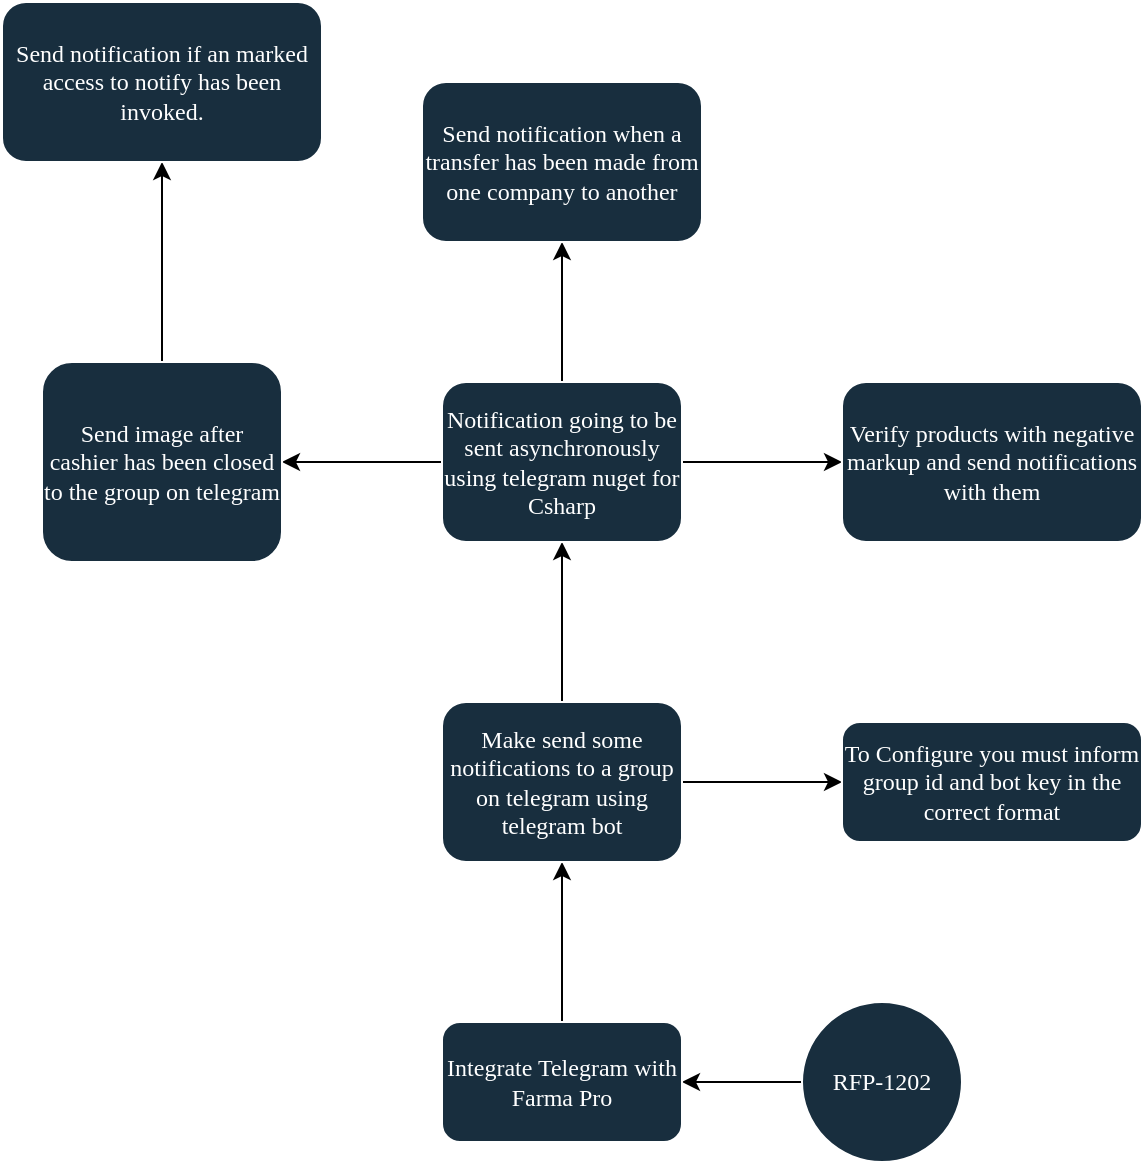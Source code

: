 <mxfile version="22.1.16" type="github">
  <diagram name="Page-1" id="A7RNzn8fNVi4PgFjqo7G">
    <mxGraphModel dx="2514" dy="2056" grid="1" gridSize="10" guides="1" tooltips="1" connect="1" arrows="1" fold="1" page="1" pageScale="1" pageWidth="827" pageHeight="1169" math="0" shadow="0">
      <root>
        <mxCell id="0" />
        <mxCell id="1" parent="0" />
        <mxCell id="i7M1LDhsw4PaGlDumobP-7" value="" style="edgeStyle=orthogonalEdgeStyle;rounded=0;orthogonalLoop=1;jettySize=auto;html=1;" edge="1" parent="1" source="i7M1LDhsw4PaGlDumobP-1" target="i7M1LDhsw4PaGlDumobP-6">
          <mxGeometry relative="1" as="geometry" />
        </mxCell>
        <mxCell id="i7M1LDhsw4PaGlDumobP-1" value="&lt;div&gt;&lt;font&gt;RFP-1202&lt;/font&gt;&lt;/div&gt;" style="ellipse;whiteSpace=wrap;html=1;aspect=fixed;fillColor=#182E3E;strokeColor=#FFFFFF;fontFamily=Lucida Console;labelBackgroundColor=none;fontColor=#FFFFFF;rounded=1;" vertex="1" parent="1">
          <mxGeometry x="370" y="350" width="80" height="80" as="geometry" />
        </mxCell>
        <mxCell id="i7M1LDhsw4PaGlDumobP-9" value="" style="edgeStyle=orthogonalEdgeStyle;rounded=0;orthogonalLoop=1;jettySize=auto;html=1;" edge="1" parent="1" source="i7M1LDhsw4PaGlDumobP-6" target="i7M1LDhsw4PaGlDumobP-8">
          <mxGeometry relative="1" as="geometry" />
        </mxCell>
        <mxCell id="i7M1LDhsw4PaGlDumobP-6" value="Integrate Telegram with Farma Pro" style="whiteSpace=wrap;html=1;fontFamily=Lucida Console;fillColor=#182E3E;strokeColor=#FFFFFF;fontColor=#FFFFFF;labelBackgroundColor=none;rounded=1;" vertex="1" parent="1">
          <mxGeometry x="190" y="360" width="120" height="60" as="geometry" />
        </mxCell>
        <mxCell id="i7M1LDhsw4PaGlDumobP-11" value="" style="edgeStyle=orthogonalEdgeStyle;rounded=0;orthogonalLoop=1;jettySize=auto;html=1;" edge="1" parent="1" source="i7M1LDhsw4PaGlDumobP-8" target="i7M1LDhsw4PaGlDumobP-10">
          <mxGeometry relative="1" as="geometry" />
        </mxCell>
        <mxCell id="i7M1LDhsw4PaGlDumobP-15" value="" style="edgeStyle=orthogonalEdgeStyle;rounded=0;orthogonalLoop=1;jettySize=auto;html=1;" edge="1" parent="1" source="i7M1LDhsw4PaGlDumobP-8" target="i7M1LDhsw4PaGlDumobP-14">
          <mxGeometry relative="1" as="geometry" />
        </mxCell>
        <mxCell id="i7M1LDhsw4PaGlDumobP-8" value="Make send some notifications to a group on telegram using telegram bot" style="whiteSpace=wrap;html=1;fontFamily=Lucida Console;fillColor=#182E3E;strokeColor=#FFFFFF;fontColor=#FFFFFF;labelBackgroundColor=none;rounded=1;" vertex="1" parent="1">
          <mxGeometry x="190" y="200" width="120" height="80" as="geometry" />
        </mxCell>
        <mxCell id="i7M1LDhsw4PaGlDumobP-10" value="To Configure you must inform group id and bot key in the correct format" style="whiteSpace=wrap;html=1;fontFamily=Lucida Console;fillColor=#182E3E;strokeColor=#FFFFFF;fontColor=#FFFFFF;labelBackgroundColor=none;rounded=1;" vertex="1" parent="1">
          <mxGeometry x="390" y="210" width="150" height="60" as="geometry" />
        </mxCell>
        <mxCell id="i7M1LDhsw4PaGlDumobP-17" value="" style="edgeStyle=orthogonalEdgeStyle;rounded=0;orthogonalLoop=1;jettySize=auto;html=1;" edge="1" parent="1" source="i7M1LDhsw4PaGlDumobP-14" target="i7M1LDhsw4PaGlDumobP-16">
          <mxGeometry relative="1" as="geometry" />
        </mxCell>
        <mxCell id="i7M1LDhsw4PaGlDumobP-19" value="" style="edgeStyle=orthogonalEdgeStyle;rounded=0;orthogonalLoop=1;jettySize=auto;html=1;" edge="1" parent="1" source="i7M1LDhsw4PaGlDumobP-14" target="i7M1LDhsw4PaGlDumobP-18">
          <mxGeometry relative="1" as="geometry" />
        </mxCell>
        <mxCell id="i7M1LDhsw4PaGlDumobP-21" value="" style="edgeStyle=orthogonalEdgeStyle;rounded=0;orthogonalLoop=1;jettySize=auto;html=1;" edge="1" parent="1" source="i7M1LDhsw4PaGlDumobP-14" target="i7M1LDhsw4PaGlDumobP-20">
          <mxGeometry relative="1" as="geometry" />
        </mxCell>
        <mxCell id="i7M1LDhsw4PaGlDumobP-14" value="Notification going to be sent asynchronously using telegram nuget for Csharp" style="whiteSpace=wrap;html=1;fontFamily=Lucida Console;fillColor=#182E3E;strokeColor=#FFFFFF;fontColor=#FFFFFF;labelBackgroundColor=none;rounded=1;" vertex="1" parent="1">
          <mxGeometry x="190" y="40" width="120" height="80" as="geometry" />
        </mxCell>
        <mxCell id="i7M1LDhsw4PaGlDumobP-23" value="" style="edgeStyle=orthogonalEdgeStyle;rounded=0;orthogonalLoop=1;jettySize=auto;html=1;" edge="1" parent="1" source="i7M1LDhsw4PaGlDumobP-16" target="i7M1LDhsw4PaGlDumobP-22">
          <mxGeometry relative="1" as="geometry" />
        </mxCell>
        <mxCell id="i7M1LDhsw4PaGlDumobP-16" value="Send image after cashier has been closed to the group on telegram " style="whiteSpace=wrap;html=1;fontFamily=Lucida Console;fillColor=#182E3E;strokeColor=#FFFFFF;fontColor=#FFFFFF;labelBackgroundColor=none;rounded=1;" vertex="1" parent="1">
          <mxGeometry x="-10" y="30" width="120" height="100" as="geometry" />
        </mxCell>
        <mxCell id="i7M1LDhsw4PaGlDumobP-18" value="Send notification when a transfer has been made from one company to another" style="whiteSpace=wrap;html=1;fontFamily=Lucida Console;fillColor=#182E3E;strokeColor=#FFFFFF;fontColor=#FFFFFF;labelBackgroundColor=none;rounded=1;" vertex="1" parent="1">
          <mxGeometry x="180" y="-110" width="140" height="80" as="geometry" />
        </mxCell>
        <mxCell id="i7M1LDhsw4PaGlDumobP-20" value="Verify products with negative markup and send notifications with them" style="whiteSpace=wrap;html=1;fontFamily=Lucida Console;fillColor=#182E3E;strokeColor=#FFFFFF;fontColor=#FFFFFF;labelBackgroundColor=none;rounded=1;" vertex="1" parent="1">
          <mxGeometry x="390" y="40" width="150" height="80" as="geometry" />
        </mxCell>
        <mxCell id="i7M1LDhsw4PaGlDumobP-22" value="Send notification if an marked access to notify has been invoked." style="whiteSpace=wrap;html=1;fontFamily=Lucida Console;fillColor=#182E3E;strokeColor=#FFFFFF;fontColor=#FFFFFF;labelBackgroundColor=none;rounded=1;" vertex="1" parent="1">
          <mxGeometry x="-30" y="-150" width="160" height="80" as="geometry" />
        </mxCell>
      </root>
    </mxGraphModel>
  </diagram>
</mxfile>
